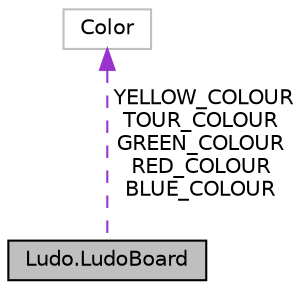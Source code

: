 digraph "Ludo.LudoBoard"
{
  edge [fontname="Helvetica",fontsize="10",labelfontname="Helvetica",labelfontsize="10"];
  node [fontname="Helvetica",fontsize="10",shape=record];
  Node1 [label="Ludo.LudoBoard",height=0.2,width=0.4,color="black", fillcolor="grey75", style="filled", fontcolor="black"];
  Node2 -> Node1 [dir="back",color="darkorchid3",fontsize="10",style="dashed",label=" YELLOW_COLOUR\nTOUR_COLOUR\nGREEN_COLOUR\nRED_COLOUR\nBLUE_COLOUR" ,fontname="Helvetica"];
  Node2 [label="Color",height=0.2,width=0.4,color="grey75", fillcolor="white", style="filled"];
}
